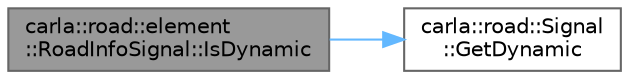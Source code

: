 digraph "carla::road::element::RoadInfoSignal::IsDynamic"
{
 // INTERACTIVE_SVG=YES
 // LATEX_PDF_SIZE
  bgcolor="transparent";
  edge [fontname=Helvetica,fontsize=10,labelfontname=Helvetica,labelfontsize=10];
  node [fontname=Helvetica,fontsize=10,shape=box,height=0.2,width=0.4];
  rankdir="LR";
  Node1 [id="Node000001",label="carla::road::element\l::RoadInfoSignal::IsDynamic",height=0.2,width=0.4,color="gray40", fillcolor="grey60", style="filled", fontcolor="black",tooltip=" "];
  Node1 -> Node2 [id="edge1_Node000001_Node000002",color="steelblue1",style="solid",tooltip=" "];
  Node2 [id="Node000002",label="carla::road::Signal\l::GetDynamic",height=0.2,width=0.4,color="grey40", fillcolor="white", style="filled",URL="$da/da8/classcarla_1_1road_1_1Signal.html#a4cf8d2453f29a3e0f3c769db782b57c1",tooltip=" "];
}
